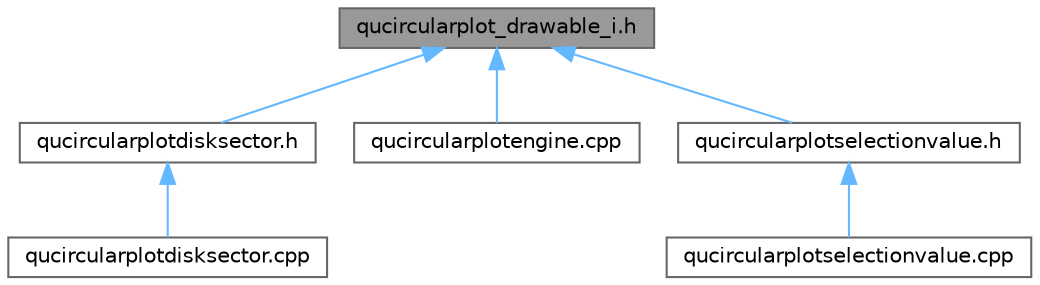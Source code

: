 digraph "qucircularplot_drawable_i.h"
{
 // LATEX_PDF_SIZE
  bgcolor="transparent";
  edge [fontname=Helvetica,fontsize=10,labelfontname=Helvetica,labelfontsize=10];
  node [fontname=Helvetica,fontsize=10,shape=box,height=0.2,width=0.4];
  Node1 [label="qucircularplot_drawable_i.h",height=0.2,width=0.4,color="gray40", fillcolor="grey60", style="filled", fontcolor="black",tooltip=" "];
  Node1 -> Node2 [dir="back",color="steelblue1",style="solid"];
  Node2 [label="qucircularplotdisksector.h",height=0.2,width=0.4,color="grey40", fillcolor="white", style="filled",URL="$qucircularplotdisksector_8h.html",tooltip=" "];
  Node2 -> Node3 [dir="back",color="steelblue1",style="solid"];
  Node3 [label="qucircularplotdisksector.cpp",height=0.2,width=0.4,color="grey40", fillcolor="white", style="filled",URL="$qucircularplotdisksector_8cpp.html",tooltip=" "];
  Node1 -> Node4 [dir="back",color="steelblue1",style="solid"];
  Node4 [label="qucircularplotengine.cpp",height=0.2,width=0.4,color="grey40", fillcolor="white", style="filled",URL="$qucircularplotengine_8cpp.html",tooltip=" "];
  Node1 -> Node5 [dir="back",color="steelblue1",style="solid"];
  Node5 [label="qucircularplotselectionvalue.h",height=0.2,width=0.4,color="grey40", fillcolor="white", style="filled",URL="$qucircularplotselectionvalue_8h.html",tooltip=" "];
  Node5 -> Node6 [dir="back",color="steelblue1",style="solid"];
  Node6 [label="qucircularplotselectionvalue.cpp",height=0.2,width=0.4,color="grey40", fillcolor="white", style="filled",URL="$qucircularplotselectionvalue_8cpp.html",tooltip=" "];
}
